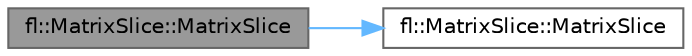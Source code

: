digraph "fl::MatrixSlice::MatrixSlice"
{
 // INTERACTIVE_SVG=YES
 // LATEX_PDF_SIZE
  bgcolor="transparent";
  edge [fontname=Helvetica,fontsize=10,labelfontname=Helvetica,labelfontsize=10];
  node [fontname=Helvetica,fontsize=10,shape=box,height=0.2,width=0.4];
  rankdir="LR";
  Node1 [id="Node000001",label="fl::MatrixSlice::MatrixSlice",height=0.2,width=0.4,color="gray40", fillcolor="grey60", style="filled", fontcolor="black",tooltip=" "];
  Node1 -> Node2 [id="edge1_Node000001_Node000002",color="steelblue1",style="solid",tooltip=" "];
  Node2 [id="Node000002",label="fl::MatrixSlice::MatrixSlice",height=0.2,width=0.4,color="grey40", fillcolor="white", style="filled",URL="$d6/da3/classfl_1_1_matrix_slice_a39c2560e65a399e5b23e1fe7e4db22e1.html#a39c2560e65a399e5b23e1fe7e4db22e1",tooltip=" "];
}
